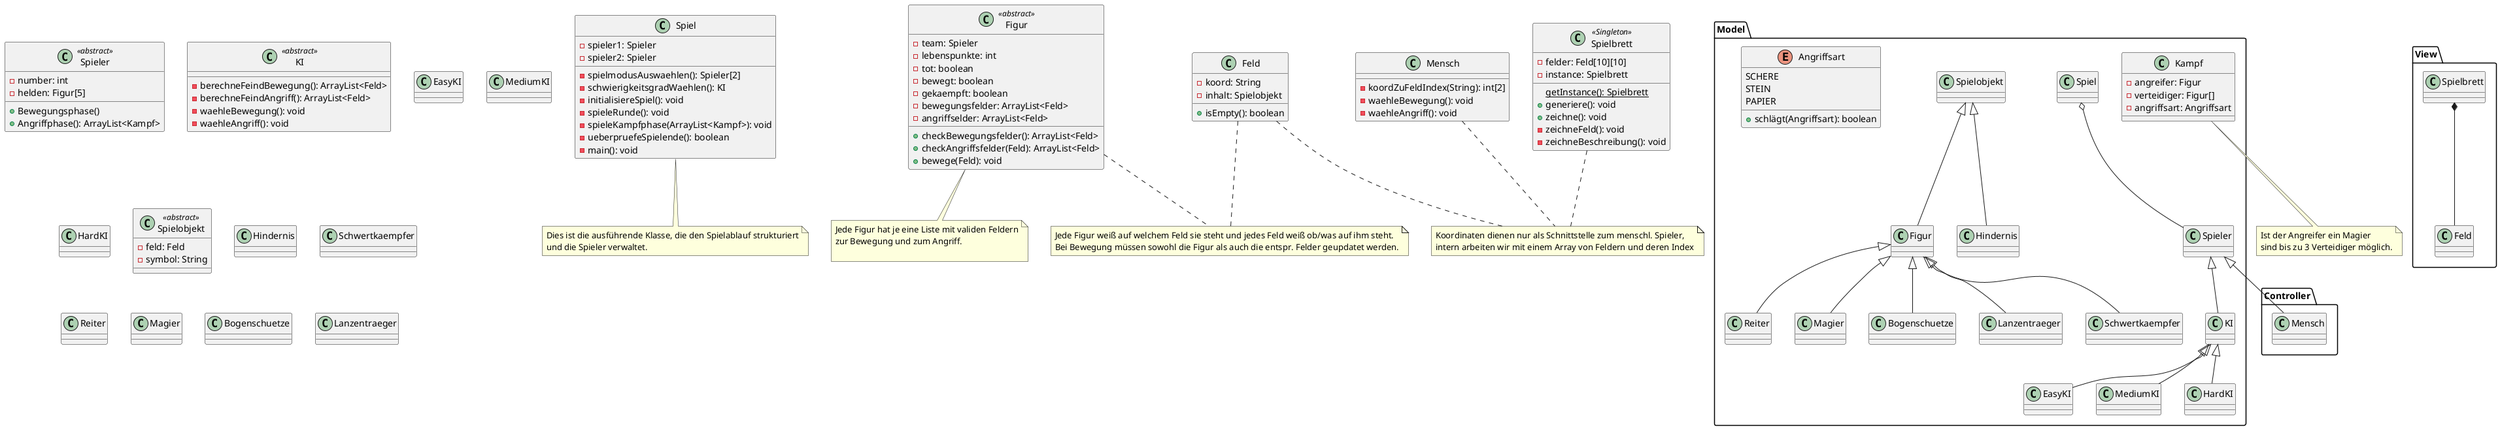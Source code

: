 @startuml

package "View" {
Spielbrett *-- Feld
}
package "Model" {
Spiel o-- Spieler
Spielobjekt <|-- Hindernis
Spielobjekt <|-- Figur
Figur <|-- Schwertkaempfer
Figur <|-- Reiter
Figur <|-- Magier
Figur <|-- Bogenschuetze
Figur <|-- Lanzentraeger
Spieler <|-- KI
KI <|-- EasyKI
KI <|-- MediumKI
KI <|-- HardKI
}
package "Controller" {
Spieler <|-- Mensch
}


class  Spiel {
    -spieler1: Spieler
    -spieler2: Spieler
    -spielmodusAuswaehlen(): Spieler[2]
    -schwierigkeitsgradWaehlen(): KI
    -initialisiereSpiel(): void
    -spieleRunde(): void
    -spieleKampfphase(ArrayList<Kampf>): void
    -ueberpruefeSpielende(): boolean 
    -main(): void 
}

class Spieler <<abstract>> {
    -number: int
    -helden: Figur[5]
    +Bewegungsphase()
    +Angriffphase(): ArrayList<Kampf>
}

class KI <<abstract>> {
    -berechneFeindBewegung(): ArrayList<Feld>
    -berechneFeindAngriff(): ArrayList<Feld>
    -waehleBewegung(): void
    -waehleAngriff(): void
}

class EasyKI {
}

class MediumKI {
}

class HardKI {
}


package "Model" {
class Kampf {
    -angreifer: Figur
    -verteidiger: Figur[]
    -angriffsart: Angriffsart
}

enum Angriffsart {
    SCHERE
    STEIN
    PAPIER
    +schlägt(Angriffsart): boolean
}
}
class Spielobjekt <<abstract>>{
    -feld: Feld
    -symbol: String
}

class Figur <<abstract>>{
    -team: Spieler
    -lebenspunkte: int
    -tot: boolean 
    -bewegt: boolean 
    -gekaempft: boolean 
    -bewegungsfelder: ArrayList<Feld>
    -angriffselder: ArrayList<Feld>
    +checkBewegungsfelder(): ArrayList<Feld>
    +checkAngriffsfelder(Feld): ArrayList<Feld>
    +bewege(Feld): void

}

class Hindernis {
}

class Schwertkaempfer {
}

class Reiter {
}

class Magier {
}

class Bogenschuetze {
}

class Lanzentraeger {
}

class Mensch {
    -koordZuFeldIndex(String): int[2]
    -waehleBewegung(): void
    -waehleAngriff(): void
}

class Spielbrett <<Singleton>> {
    -felder: Feld[10][10]
    -instance: Spielbrett
    {static} getInstance(): Spielbrett
    +generiere(): void
    +zeichne(): void
    -zeichneFeld(): void
    -zeichneBeschreibung(): void
}

class Feld {
    -koord: String
    -inhalt: Spielobjekt
    +isEmpty(): boolean
}
note "Koordinaten dienen nur als Schnittstelle zum menschl. Spieler,\nintern arbeiten wir mit einem Array von Feldern und deren Index" as nKoord

note "Jede Figur hat je eine Liste mit validen Feldern\nzur Bewegung und zum Angriff.\n" as nFListe

note "Ist der Angreifer ein Magier\nsind bis zu 3 Verteidiger möglich." as nMagier

note "Dies ist die ausführende Klasse, die den Spielablauf strukturiert\nund die Spieler verwaltet." as nSpiel

note "Jede Figur weiß auf welchem Feld sie steht und jedes Feld weiß ob/was auf ihm steht.\nBei Bewegung müssen sowohl die Figur als auch die entspr. Felder geupdatet werden." as nBewegung

Spielbrett .. nKoord
Feld .. nKoord
Mensch .. nKoord

Figur .. nFListe


Spiel .. nSpiel

Feld .. nBewegung
Figur .. nBewegung
Kampf .. nMagier
@enduml
